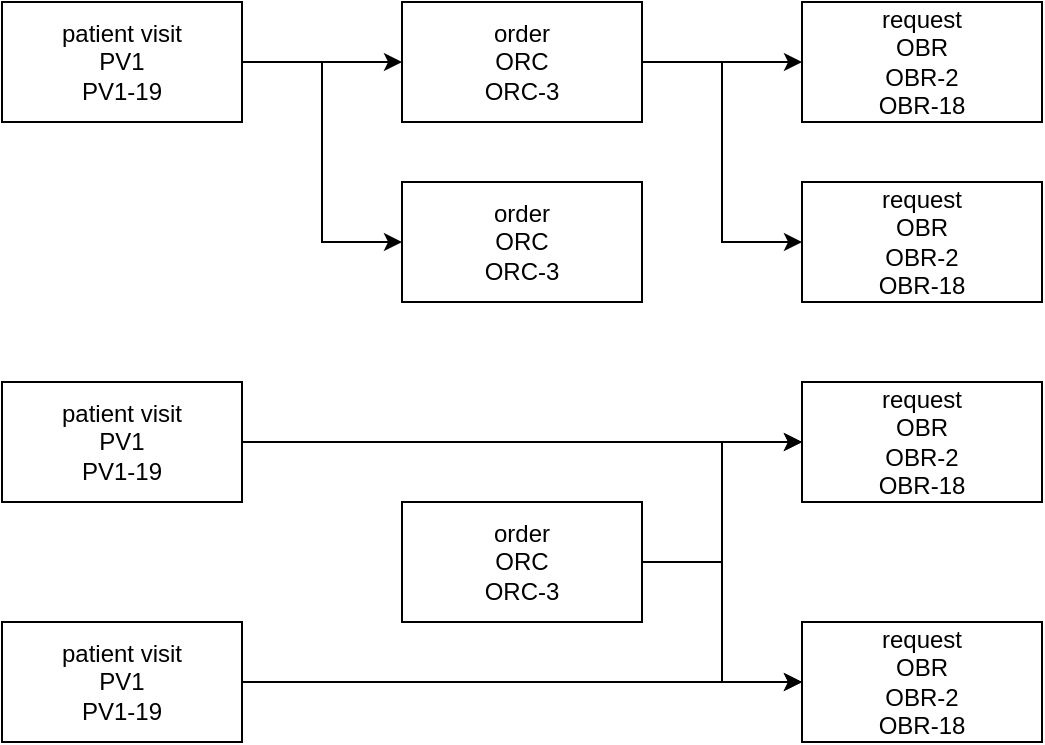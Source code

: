 <mxfile version="12.7.4" type="github">
  <diagram id="IyF2bX7JQFsOK86trFZc" name="Page-1">
    <mxGraphModel dx="1088" dy="568" grid="1" gridSize="10" guides="1" tooltips="1" connect="1" arrows="1" fold="1" page="1" pageScale="1" pageWidth="850" pageHeight="1100" math="0" shadow="0">
      <root>
        <mxCell id="0" />
        <mxCell id="1" parent="0" />
        <mxCell id="pK0emq5RaAQ_nsQSTdAG-5" value="" style="edgeStyle=orthogonalEdgeStyle;rounded=0;orthogonalLoop=1;jettySize=auto;html=1;" edge="1" parent="1" source="pK0emq5RaAQ_nsQSTdAG-2" target="pK0emq5RaAQ_nsQSTdAG-4">
          <mxGeometry relative="1" as="geometry" />
        </mxCell>
        <mxCell id="pK0emq5RaAQ_nsQSTdAG-11" style="edgeStyle=orthogonalEdgeStyle;rounded=0;orthogonalLoop=1;jettySize=auto;html=1;exitX=1;exitY=0.5;exitDx=0;exitDy=0;entryX=0;entryY=0.5;entryDx=0;entryDy=0;" edge="1" parent="1" source="pK0emq5RaAQ_nsQSTdAG-2" target="pK0emq5RaAQ_nsQSTdAG-10">
          <mxGeometry relative="1" as="geometry" />
        </mxCell>
        <mxCell id="pK0emq5RaAQ_nsQSTdAG-2" value="patient visit&lt;br&gt;PV1&lt;br&gt;PV1-19" style="rounded=0;whiteSpace=wrap;html=1;" vertex="1" parent="1">
          <mxGeometry x="100" y="190" width="120" height="60" as="geometry" />
        </mxCell>
        <mxCell id="pK0emq5RaAQ_nsQSTdAG-7" value="" style="edgeStyle=orthogonalEdgeStyle;rounded=0;orthogonalLoop=1;jettySize=auto;html=1;" edge="1" parent="1" source="pK0emq5RaAQ_nsQSTdAG-4" target="pK0emq5RaAQ_nsQSTdAG-6">
          <mxGeometry relative="1" as="geometry" />
        </mxCell>
        <mxCell id="pK0emq5RaAQ_nsQSTdAG-13" style="edgeStyle=orthogonalEdgeStyle;rounded=0;orthogonalLoop=1;jettySize=auto;html=1;exitX=1;exitY=0.5;exitDx=0;exitDy=0;entryX=0;entryY=0.5;entryDx=0;entryDy=0;" edge="1" parent="1" source="pK0emq5RaAQ_nsQSTdAG-4" target="pK0emq5RaAQ_nsQSTdAG-12">
          <mxGeometry relative="1" as="geometry" />
        </mxCell>
        <mxCell id="pK0emq5RaAQ_nsQSTdAG-4" value="order&lt;br&gt;ORC&lt;br&gt;ORC-3" style="rounded=0;whiteSpace=wrap;html=1;" vertex="1" parent="1">
          <mxGeometry x="300" y="190" width="120" height="60" as="geometry" />
        </mxCell>
        <mxCell id="pK0emq5RaAQ_nsQSTdAG-6" value="request&lt;br&gt;OBR&lt;br&gt;OBR-2&lt;br&gt;OBR-18" style="rounded=0;whiteSpace=wrap;html=1;" vertex="1" parent="1">
          <mxGeometry x="500" y="190" width="120" height="60" as="geometry" />
        </mxCell>
        <mxCell id="pK0emq5RaAQ_nsQSTdAG-10" value="order&lt;br&gt;ORC&lt;br&gt;ORC-3" style="rounded=0;whiteSpace=wrap;html=1;" vertex="1" parent="1">
          <mxGeometry x="300" y="280" width="120" height="60" as="geometry" />
        </mxCell>
        <mxCell id="pK0emq5RaAQ_nsQSTdAG-12" value="request&lt;br&gt;OBR&lt;br&gt;OBR-2&lt;br&gt;OBR-18" style="rounded=0;whiteSpace=wrap;html=1;" vertex="1" parent="1">
          <mxGeometry x="500" y="280" width="120" height="60" as="geometry" />
        </mxCell>
        <mxCell id="pK0emq5RaAQ_nsQSTdAG-28" style="edgeStyle=orthogonalEdgeStyle;rounded=0;orthogonalLoop=1;jettySize=auto;html=1;exitX=1;exitY=0.5;exitDx=0;exitDy=0;entryX=0;entryY=0.5;entryDx=0;entryDy=0;" edge="1" parent="1" source="pK0emq5RaAQ_nsQSTdAG-16" target="pK0emq5RaAQ_nsQSTdAG-20">
          <mxGeometry relative="1" as="geometry" />
        </mxCell>
        <mxCell id="pK0emq5RaAQ_nsQSTdAG-16" value="patient visit&lt;br&gt;PV1&lt;br&gt;PV1-19" style="rounded=0;whiteSpace=wrap;html=1;" vertex="1" parent="1">
          <mxGeometry x="100" y="380" width="120" height="60" as="geometry" />
        </mxCell>
        <mxCell id="pK0emq5RaAQ_nsQSTdAG-30" style="edgeStyle=orthogonalEdgeStyle;rounded=0;orthogonalLoop=1;jettySize=auto;html=1;exitX=1;exitY=0.5;exitDx=0;exitDy=0;entryX=0;entryY=0.5;entryDx=0;entryDy=0;" edge="1" parent="1" source="pK0emq5RaAQ_nsQSTdAG-19" target="pK0emq5RaAQ_nsQSTdAG-20">
          <mxGeometry relative="1" as="geometry" />
        </mxCell>
        <mxCell id="pK0emq5RaAQ_nsQSTdAG-31" style="edgeStyle=orthogonalEdgeStyle;rounded=0;orthogonalLoop=1;jettySize=auto;html=1;exitX=1;exitY=0.5;exitDx=0;exitDy=0;entryX=0;entryY=0.5;entryDx=0;entryDy=0;" edge="1" parent="1" source="pK0emq5RaAQ_nsQSTdAG-19" target="pK0emq5RaAQ_nsQSTdAG-22">
          <mxGeometry relative="1" as="geometry" />
        </mxCell>
        <mxCell id="pK0emq5RaAQ_nsQSTdAG-19" value="order&lt;br&gt;ORC&lt;br&gt;ORC-3" style="rounded=0;whiteSpace=wrap;html=1;" vertex="1" parent="1">
          <mxGeometry x="300" y="440" width="120" height="60" as="geometry" />
        </mxCell>
        <mxCell id="pK0emq5RaAQ_nsQSTdAG-20" value="request&lt;br&gt;OBR&lt;br&gt;OBR-2&lt;br&gt;OBR-18" style="rounded=0;whiteSpace=wrap;html=1;" vertex="1" parent="1">
          <mxGeometry x="500" y="380" width="120" height="60" as="geometry" />
        </mxCell>
        <mxCell id="pK0emq5RaAQ_nsQSTdAG-22" value="request&lt;br&gt;OBR&lt;br&gt;OBR-2&lt;br&gt;OBR-18" style="rounded=0;whiteSpace=wrap;html=1;" vertex="1" parent="1">
          <mxGeometry x="500" y="500" width="120" height="60" as="geometry" />
        </mxCell>
        <mxCell id="pK0emq5RaAQ_nsQSTdAG-29" style="edgeStyle=orthogonalEdgeStyle;rounded=0;orthogonalLoop=1;jettySize=auto;html=1;exitX=1;exitY=0.5;exitDx=0;exitDy=0;entryX=0;entryY=0.5;entryDx=0;entryDy=0;" edge="1" parent="1" source="pK0emq5RaAQ_nsQSTdAG-23" target="pK0emq5RaAQ_nsQSTdAG-22">
          <mxGeometry relative="1" as="geometry" />
        </mxCell>
        <mxCell id="pK0emq5RaAQ_nsQSTdAG-23" value="patient visit&lt;br&gt;PV1&lt;br&gt;PV1-19" style="rounded=0;whiteSpace=wrap;html=1;" vertex="1" parent="1">
          <mxGeometry x="100" y="500" width="120" height="60" as="geometry" />
        </mxCell>
      </root>
    </mxGraphModel>
  </diagram>
</mxfile>
